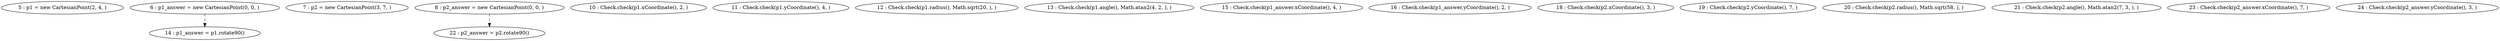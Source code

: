 digraph G {
"5 : p1 = new CartesianPoint(2, 4, )"
"6 : p1_answer = new CartesianPoint(0, 0, )"
"6 : p1_answer = new CartesianPoint(0, 0, )" -> "14 : p1_answer = p1.rotate90()" [style=dashed]
"7 : p2 = new CartesianPoint(3, 7, )"
"8 : p2_answer = new CartesianPoint(0, 0, )"
"8 : p2_answer = new CartesianPoint(0, 0, )" -> "22 : p2_answer = p2.rotate90()" [style=dashed]
"10 : Check.check(p1.xCoordinate(), 2, )"
"11 : Check.check(p1.yCoordinate(), 4, )"
"12 : Check.check(p1.radius(), Math.sqrt(20, ), )"
"13 : Check.check(p1.angle(), Math.atan2(4, 2, ), )"
"14 : p1_answer = p1.rotate90()"
"15 : Check.check(p1_answer.xCoordinate(), 4, )"
"16 : Check.check(p1_answer.yCoordinate(), 2, )"
"18 : Check.check(p2.xCoordinate(), 3, )"
"19 : Check.check(p2.yCoordinate(), 7, )"
"20 : Check.check(p2.radius(), Math.sqrt(58, ), )"
"21 : Check.check(p2.angle(), Math.atan2(7, 3, ), )"
"22 : p2_answer = p2.rotate90()"
"23 : Check.check(p2_answer.xCoordinate(), 7, )"
"24 : Check.check(p2_answer.yCoordinate(), 3, )"
}